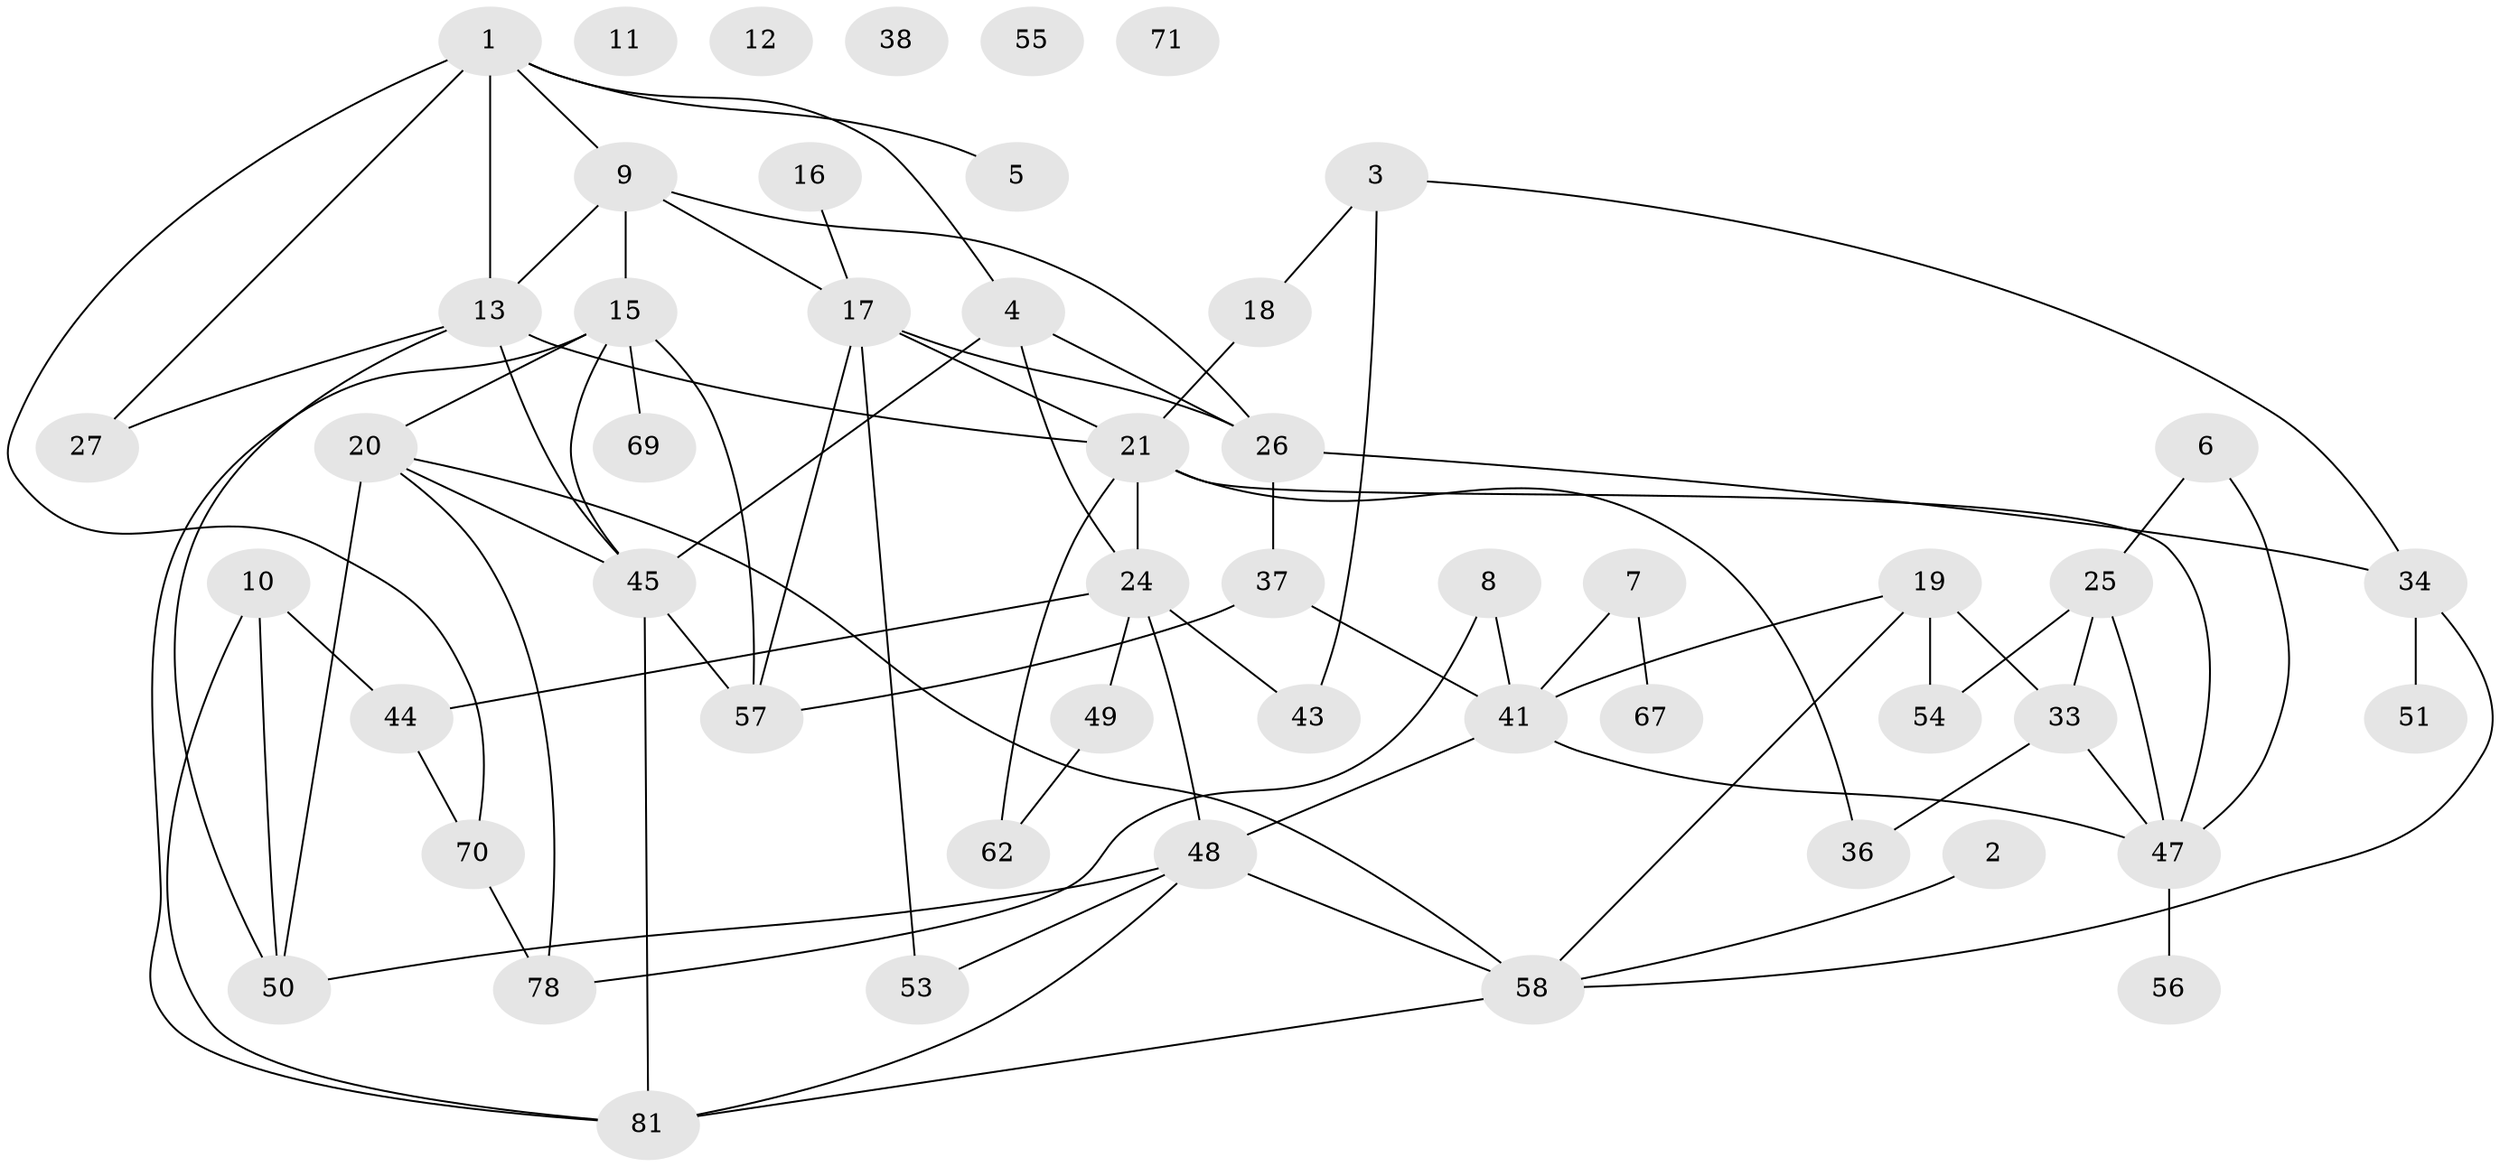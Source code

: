 // original degree distribution, {4: 0.17073170731707318, 1: 0.15853658536585366, 2: 0.2073170731707317, 3: 0.25609756097560976, 0: 0.06097560975609756, 5: 0.12195121951219512, 6: 0.024390243902439025}
// Generated by graph-tools (version 1.1) at 2025/41/03/06/25 10:41:22]
// undirected, 51 vertices, 81 edges
graph export_dot {
graph [start="1"]
  node [color=gray90,style=filled];
  1 [super="+61"];
  2;
  3 [super="+35"];
  4 [super="+32"];
  5;
  6 [super="+72"];
  7 [super="+40"];
  8;
  9 [super="+23"];
  10 [super="+14"];
  11;
  12;
  13 [super="+22"];
  15 [super="+31"];
  16 [super="+29"];
  17 [super="+76"];
  18 [super="+59"];
  19 [super="+42"];
  20 [super="+52"];
  21 [super="+39"];
  24 [super="+30"];
  25;
  26 [super="+28"];
  27 [super="+65"];
  33 [super="+46"];
  34 [super="+82"];
  36;
  37 [super="+68"];
  38;
  41;
  43;
  44;
  45 [super="+74"];
  47 [super="+75"];
  48 [super="+63"];
  49 [super="+77"];
  50;
  51;
  53 [super="+60"];
  54 [super="+66"];
  55;
  56;
  57 [super="+64"];
  58 [super="+80"];
  62 [super="+73"];
  67;
  69;
  70 [super="+79"];
  71;
  78;
  81;
  1 -- 5;
  1 -- 13 [weight=2];
  1 -- 27;
  1 -- 70;
  1 -- 9;
  1 -- 4;
  2 -- 58;
  3 -- 43;
  3 -- 18;
  3 -- 34;
  4 -- 24;
  4 -- 45;
  4 -- 26;
  6 -- 25;
  6 -- 47;
  7 -- 67;
  7 -- 41;
  8 -- 41;
  8 -- 78;
  9 -- 17;
  9 -- 15;
  9 -- 26;
  9 -- 13;
  10 -- 44;
  10 -- 81;
  10 -- 50;
  13 -- 21 [weight=2];
  13 -- 27;
  13 -- 50;
  13 -- 45;
  15 -- 81;
  15 -- 69;
  15 -- 57;
  15 -- 45;
  15 -- 20;
  16 -- 17;
  17 -- 21;
  17 -- 26;
  17 -- 57;
  17 -- 53;
  18 -- 21;
  19 -- 41;
  19 -- 54;
  19 -- 58;
  19 -- 33;
  20 -- 50;
  20 -- 78;
  20 -- 58;
  20 -- 45;
  21 -- 62;
  21 -- 36;
  21 -- 24;
  21 -- 47;
  24 -- 43;
  24 -- 44;
  24 -- 49;
  24 -- 48;
  25 -- 33;
  25 -- 47;
  25 -- 54;
  26 -- 37;
  26 -- 34;
  33 -- 36;
  33 -- 47;
  34 -- 58;
  34 -- 51;
  37 -- 41;
  37 -- 57;
  41 -- 47;
  41 -- 48;
  44 -- 70;
  45 -- 81;
  45 -- 57;
  47 -- 56;
  48 -- 50;
  48 -- 53;
  48 -- 81;
  48 -- 58;
  49 -- 62;
  58 -- 81;
  70 -- 78;
}
